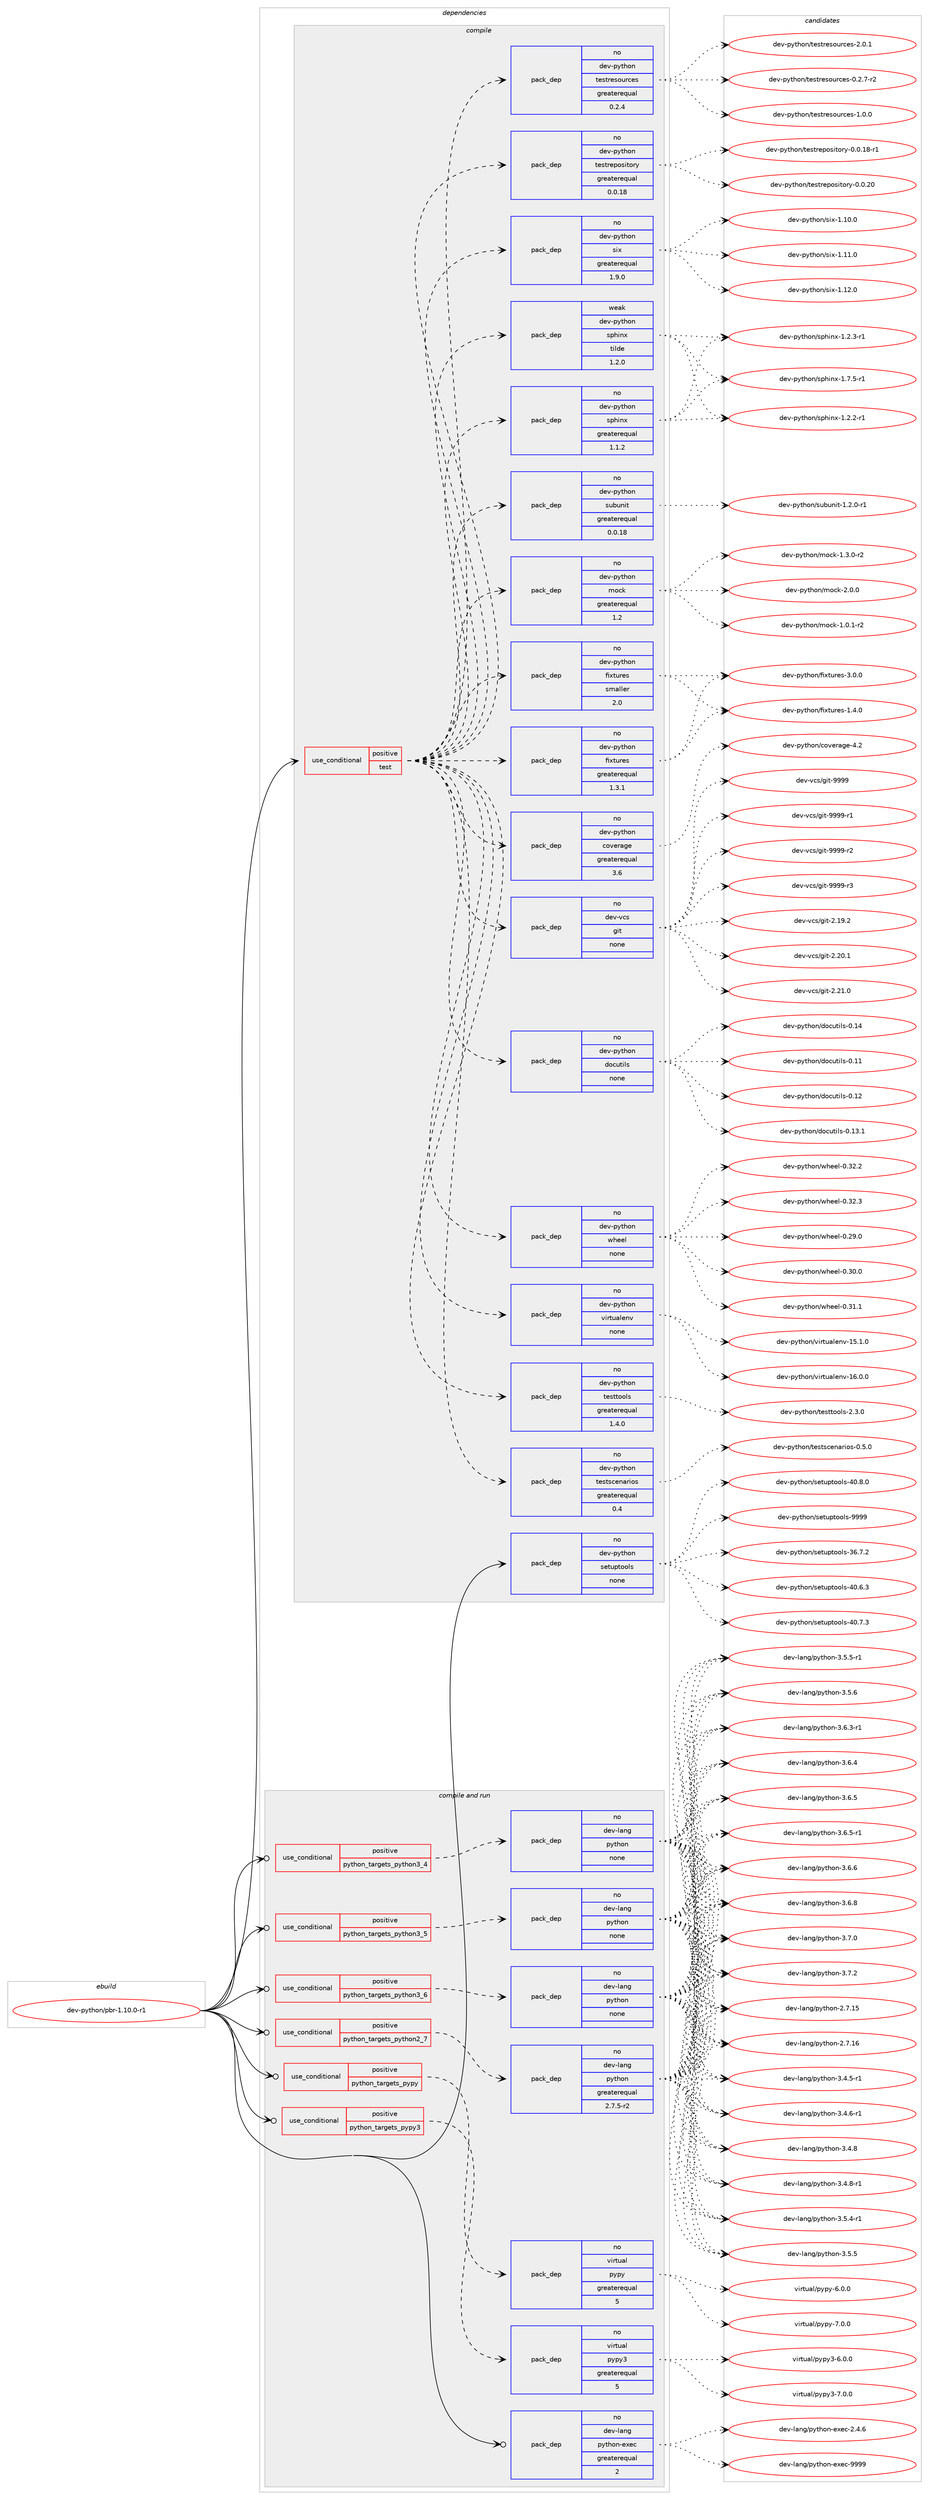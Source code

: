 digraph prolog {

# *************
# Graph options
# *************

newrank=true;
concentrate=true;
compound=true;
graph [rankdir=LR,fontname=Helvetica,fontsize=10,ranksep=1.5];#, ranksep=2.5, nodesep=0.2];
edge  [arrowhead=vee];
node  [fontname=Helvetica,fontsize=10];

# **********
# The ebuild
# **********

subgraph cluster_leftcol {
color=gray;
rank=same;
label=<<i>ebuild</i>>;
id [label="dev-python/pbr-1.10.0-r1", color=red, width=4, href="../dev-python/pbr-1.10.0-r1.svg"];
}

# ****************
# The dependencies
# ****************

subgraph cluster_midcol {
color=gray;
label=<<i>dependencies</i>>;
subgraph cluster_compile {
fillcolor="#eeeeee";
style=filled;
label=<<i>compile</i>>;
subgraph cond379169 {
dependency1424754 [label=<<TABLE BORDER="0" CELLBORDER="1" CELLSPACING="0" CELLPADDING="4"><TR><TD ROWSPAN="3" CELLPADDING="10">use_conditional</TD></TR><TR><TD>positive</TD></TR><TR><TD>test</TD></TR></TABLE>>, shape=none, color=red];
subgraph pack1022275 {
dependency1424755 [label=<<TABLE BORDER="0" CELLBORDER="1" CELLSPACING="0" CELLPADDING="4" WIDTH="220"><TR><TD ROWSPAN="6" CELLPADDING="30">pack_dep</TD></TR><TR><TD WIDTH="110">no</TD></TR><TR><TD>dev-python</TD></TR><TR><TD>coverage</TD></TR><TR><TD>greaterequal</TD></TR><TR><TD>3.6</TD></TR></TABLE>>, shape=none, color=blue];
}
dependency1424754:e -> dependency1424755:w [weight=20,style="dashed",arrowhead="vee"];
subgraph pack1022276 {
dependency1424756 [label=<<TABLE BORDER="0" CELLBORDER="1" CELLSPACING="0" CELLPADDING="4" WIDTH="220"><TR><TD ROWSPAN="6" CELLPADDING="30">pack_dep</TD></TR><TR><TD WIDTH="110">no</TD></TR><TR><TD>dev-python</TD></TR><TR><TD>fixtures</TD></TR><TR><TD>greaterequal</TD></TR><TR><TD>1.3.1</TD></TR></TABLE>>, shape=none, color=blue];
}
dependency1424754:e -> dependency1424756:w [weight=20,style="dashed",arrowhead="vee"];
subgraph pack1022277 {
dependency1424757 [label=<<TABLE BORDER="0" CELLBORDER="1" CELLSPACING="0" CELLPADDING="4" WIDTH="220"><TR><TD ROWSPAN="6" CELLPADDING="30">pack_dep</TD></TR><TR><TD WIDTH="110">no</TD></TR><TR><TD>dev-python</TD></TR><TR><TD>fixtures</TD></TR><TR><TD>smaller</TD></TR><TR><TD>2.0</TD></TR></TABLE>>, shape=none, color=blue];
}
dependency1424754:e -> dependency1424757:w [weight=20,style="dashed",arrowhead="vee"];
subgraph pack1022278 {
dependency1424758 [label=<<TABLE BORDER="0" CELLBORDER="1" CELLSPACING="0" CELLPADDING="4" WIDTH="220"><TR><TD ROWSPAN="6" CELLPADDING="30">pack_dep</TD></TR><TR><TD WIDTH="110">no</TD></TR><TR><TD>dev-python</TD></TR><TR><TD>mock</TD></TR><TR><TD>greaterequal</TD></TR><TR><TD>1.2</TD></TR></TABLE>>, shape=none, color=blue];
}
dependency1424754:e -> dependency1424758:w [weight=20,style="dashed",arrowhead="vee"];
subgraph pack1022279 {
dependency1424759 [label=<<TABLE BORDER="0" CELLBORDER="1" CELLSPACING="0" CELLPADDING="4" WIDTH="220"><TR><TD ROWSPAN="6" CELLPADDING="30">pack_dep</TD></TR><TR><TD WIDTH="110">no</TD></TR><TR><TD>dev-python</TD></TR><TR><TD>subunit</TD></TR><TR><TD>greaterequal</TD></TR><TR><TD>0.0.18</TD></TR></TABLE>>, shape=none, color=blue];
}
dependency1424754:e -> dependency1424759:w [weight=20,style="dashed",arrowhead="vee"];
subgraph pack1022280 {
dependency1424760 [label=<<TABLE BORDER="0" CELLBORDER="1" CELLSPACING="0" CELLPADDING="4" WIDTH="220"><TR><TD ROWSPAN="6" CELLPADDING="30">pack_dep</TD></TR><TR><TD WIDTH="110">no</TD></TR><TR><TD>dev-python</TD></TR><TR><TD>sphinx</TD></TR><TR><TD>greaterequal</TD></TR><TR><TD>1.1.2</TD></TR></TABLE>>, shape=none, color=blue];
}
dependency1424754:e -> dependency1424760:w [weight=20,style="dashed",arrowhead="vee"];
subgraph pack1022281 {
dependency1424761 [label=<<TABLE BORDER="0" CELLBORDER="1" CELLSPACING="0" CELLPADDING="4" WIDTH="220"><TR><TD ROWSPAN="6" CELLPADDING="30">pack_dep</TD></TR><TR><TD WIDTH="110">weak</TD></TR><TR><TD>dev-python</TD></TR><TR><TD>sphinx</TD></TR><TR><TD>tilde</TD></TR><TR><TD>1.2.0</TD></TR></TABLE>>, shape=none, color=blue];
}
dependency1424754:e -> dependency1424761:w [weight=20,style="dashed",arrowhead="vee"];
subgraph pack1022282 {
dependency1424762 [label=<<TABLE BORDER="0" CELLBORDER="1" CELLSPACING="0" CELLPADDING="4" WIDTH="220"><TR><TD ROWSPAN="6" CELLPADDING="30">pack_dep</TD></TR><TR><TD WIDTH="110">no</TD></TR><TR><TD>dev-python</TD></TR><TR><TD>six</TD></TR><TR><TD>greaterequal</TD></TR><TR><TD>1.9.0</TD></TR></TABLE>>, shape=none, color=blue];
}
dependency1424754:e -> dependency1424762:w [weight=20,style="dashed",arrowhead="vee"];
subgraph pack1022283 {
dependency1424763 [label=<<TABLE BORDER="0" CELLBORDER="1" CELLSPACING="0" CELLPADDING="4" WIDTH="220"><TR><TD ROWSPAN="6" CELLPADDING="30">pack_dep</TD></TR><TR><TD WIDTH="110">no</TD></TR><TR><TD>dev-python</TD></TR><TR><TD>testrepository</TD></TR><TR><TD>greaterequal</TD></TR><TR><TD>0.0.18</TD></TR></TABLE>>, shape=none, color=blue];
}
dependency1424754:e -> dependency1424763:w [weight=20,style="dashed",arrowhead="vee"];
subgraph pack1022284 {
dependency1424764 [label=<<TABLE BORDER="0" CELLBORDER="1" CELLSPACING="0" CELLPADDING="4" WIDTH="220"><TR><TD ROWSPAN="6" CELLPADDING="30">pack_dep</TD></TR><TR><TD WIDTH="110">no</TD></TR><TR><TD>dev-python</TD></TR><TR><TD>testresources</TD></TR><TR><TD>greaterequal</TD></TR><TR><TD>0.2.4</TD></TR></TABLE>>, shape=none, color=blue];
}
dependency1424754:e -> dependency1424764:w [weight=20,style="dashed",arrowhead="vee"];
subgraph pack1022285 {
dependency1424765 [label=<<TABLE BORDER="0" CELLBORDER="1" CELLSPACING="0" CELLPADDING="4" WIDTH="220"><TR><TD ROWSPAN="6" CELLPADDING="30">pack_dep</TD></TR><TR><TD WIDTH="110">no</TD></TR><TR><TD>dev-python</TD></TR><TR><TD>testscenarios</TD></TR><TR><TD>greaterequal</TD></TR><TR><TD>0.4</TD></TR></TABLE>>, shape=none, color=blue];
}
dependency1424754:e -> dependency1424765:w [weight=20,style="dashed",arrowhead="vee"];
subgraph pack1022286 {
dependency1424766 [label=<<TABLE BORDER="0" CELLBORDER="1" CELLSPACING="0" CELLPADDING="4" WIDTH="220"><TR><TD ROWSPAN="6" CELLPADDING="30">pack_dep</TD></TR><TR><TD WIDTH="110">no</TD></TR><TR><TD>dev-python</TD></TR><TR><TD>testtools</TD></TR><TR><TD>greaterequal</TD></TR><TR><TD>1.4.0</TD></TR></TABLE>>, shape=none, color=blue];
}
dependency1424754:e -> dependency1424766:w [weight=20,style="dashed",arrowhead="vee"];
subgraph pack1022287 {
dependency1424767 [label=<<TABLE BORDER="0" CELLBORDER="1" CELLSPACING="0" CELLPADDING="4" WIDTH="220"><TR><TD ROWSPAN="6" CELLPADDING="30">pack_dep</TD></TR><TR><TD WIDTH="110">no</TD></TR><TR><TD>dev-python</TD></TR><TR><TD>virtualenv</TD></TR><TR><TD>none</TD></TR><TR><TD></TD></TR></TABLE>>, shape=none, color=blue];
}
dependency1424754:e -> dependency1424767:w [weight=20,style="dashed",arrowhead="vee"];
subgraph pack1022288 {
dependency1424768 [label=<<TABLE BORDER="0" CELLBORDER="1" CELLSPACING="0" CELLPADDING="4" WIDTH="220"><TR><TD ROWSPAN="6" CELLPADDING="30">pack_dep</TD></TR><TR><TD WIDTH="110">no</TD></TR><TR><TD>dev-python</TD></TR><TR><TD>wheel</TD></TR><TR><TD>none</TD></TR><TR><TD></TD></TR></TABLE>>, shape=none, color=blue];
}
dependency1424754:e -> dependency1424768:w [weight=20,style="dashed",arrowhead="vee"];
subgraph pack1022289 {
dependency1424769 [label=<<TABLE BORDER="0" CELLBORDER="1" CELLSPACING="0" CELLPADDING="4" WIDTH="220"><TR><TD ROWSPAN="6" CELLPADDING="30">pack_dep</TD></TR><TR><TD WIDTH="110">no</TD></TR><TR><TD>dev-python</TD></TR><TR><TD>docutils</TD></TR><TR><TD>none</TD></TR><TR><TD></TD></TR></TABLE>>, shape=none, color=blue];
}
dependency1424754:e -> dependency1424769:w [weight=20,style="dashed",arrowhead="vee"];
subgraph pack1022290 {
dependency1424770 [label=<<TABLE BORDER="0" CELLBORDER="1" CELLSPACING="0" CELLPADDING="4" WIDTH="220"><TR><TD ROWSPAN="6" CELLPADDING="30">pack_dep</TD></TR><TR><TD WIDTH="110">no</TD></TR><TR><TD>dev-vcs</TD></TR><TR><TD>git</TD></TR><TR><TD>none</TD></TR><TR><TD></TD></TR></TABLE>>, shape=none, color=blue];
}
dependency1424754:e -> dependency1424770:w [weight=20,style="dashed",arrowhead="vee"];
}
id:e -> dependency1424754:w [weight=20,style="solid",arrowhead="vee"];
subgraph pack1022291 {
dependency1424771 [label=<<TABLE BORDER="0" CELLBORDER="1" CELLSPACING="0" CELLPADDING="4" WIDTH="220"><TR><TD ROWSPAN="6" CELLPADDING="30">pack_dep</TD></TR><TR><TD WIDTH="110">no</TD></TR><TR><TD>dev-python</TD></TR><TR><TD>setuptools</TD></TR><TR><TD>none</TD></TR><TR><TD></TD></TR></TABLE>>, shape=none, color=blue];
}
id:e -> dependency1424771:w [weight=20,style="solid",arrowhead="vee"];
}
subgraph cluster_compileandrun {
fillcolor="#eeeeee";
style=filled;
label=<<i>compile and run</i>>;
subgraph cond379170 {
dependency1424772 [label=<<TABLE BORDER="0" CELLBORDER="1" CELLSPACING="0" CELLPADDING="4"><TR><TD ROWSPAN="3" CELLPADDING="10">use_conditional</TD></TR><TR><TD>positive</TD></TR><TR><TD>python_targets_pypy</TD></TR></TABLE>>, shape=none, color=red];
subgraph pack1022292 {
dependency1424773 [label=<<TABLE BORDER="0" CELLBORDER="1" CELLSPACING="0" CELLPADDING="4" WIDTH="220"><TR><TD ROWSPAN="6" CELLPADDING="30">pack_dep</TD></TR><TR><TD WIDTH="110">no</TD></TR><TR><TD>virtual</TD></TR><TR><TD>pypy</TD></TR><TR><TD>greaterequal</TD></TR><TR><TD>5</TD></TR></TABLE>>, shape=none, color=blue];
}
dependency1424772:e -> dependency1424773:w [weight=20,style="dashed",arrowhead="vee"];
}
id:e -> dependency1424772:w [weight=20,style="solid",arrowhead="odotvee"];
subgraph cond379171 {
dependency1424774 [label=<<TABLE BORDER="0" CELLBORDER="1" CELLSPACING="0" CELLPADDING="4"><TR><TD ROWSPAN="3" CELLPADDING="10">use_conditional</TD></TR><TR><TD>positive</TD></TR><TR><TD>python_targets_pypy3</TD></TR></TABLE>>, shape=none, color=red];
subgraph pack1022293 {
dependency1424775 [label=<<TABLE BORDER="0" CELLBORDER="1" CELLSPACING="0" CELLPADDING="4" WIDTH="220"><TR><TD ROWSPAN="6" CELLPADDING="30">pack_dep</TD></TR><TR><TD WIDTH="110">no</TD></TR><TR><TD>virtual</TD></TR><TR><TD>pypy3</TD></TR><TR><TD>greaterequal</TD></TR><TR><TD>5</TD></TR></TABLE>>, shape=none, color=blue];
}
dependency1424774:e -> dependency1424775:w [weight=20,style="dashed",arrowhead="vee"];
}
id:e -> dependency1424774:w [weight=20,style="solid",arrowhead="odotvee"];
subgraph cond379172 {
dependency1424776 [label=<<TABLE BORDER="0" CELLBORDER="1" CELLSPACING="0" CELLPADDING="4"><TR><TD ROWSPAN="3" CELLPADDING="10">use_conditional</TD></TR><TR><TD>positive</TD></TR><TR><TD>python_targets_python2_7</TD></TR></TABLE>>, shape=none, color=red];
subgraph pack1022294 {
dependency1424777 [label=<<TABLE BORDER="0" CELLBORDER="1" CELLSPACING="0" CELLPADDING="4" WIDTH="220"><TR><TD ROWSPAN="6" CELLPADDING="30">pack_dep</TD></TR><TR><TD WIDTH="110">no</TD></TR><TR><TD>dev-lang</TD></TR><TR><TD>python</TD></TR><TR><TD>greaterequal</TD></TR><TR><TD>2.7.5-r2</TD></TR></TABLE>>, shape=none, color=blue];
}
dependency1424776:e -> dependency1424777:w [weight=20,style="dashed",arrowhead="vee"];
}
id:e -> dependency1424776:w [weight=20,style="solid",arrowhead="odotvee"];
subgraph cond379173 {
dependency1424778 [label=<<TABLE BORDER="0" CELLBORDER="1" CELLSPACING="0" CELLPADDING="4"><TR><TD ROWSPAN="3" CELLPADDING="10">use_conditional</TD></TR><TR><TD>positive</TD></TR><TR><TD>python_targets_python3_4</TD></TR></TABLE>>, shape=none, color=red];
subgraph pack1022295 {
dependency1424779 [label=<<TABLE BORDER="0" CELLBORDER="1" CELLSPACING="0" CELLPADDING="4" WIDTH="220"><TR><TD ROWSPAN="6" CELLPADDING="30">pack_dep</TD></TR><TR><TD WIDTH="110">no</TD></TR><TR><TD>dev-lang</TD></TR><TR><TD>python</TD></TR><TR><TD>none</TD></TR><TR><TD></TD></TR></TABLE>>, shape=none, color=blue];
}
dependency1424778:e -> dependency1424779:w [weight=20,style="dashed",arrowhead="vee"];
}
id:e -> dependency1424778:w [weight=20,style="solid",arrowhead="odotvee"];
subgraph cond379174 {
dependency1424780 [label=<<TABLE BORDER="0" CELLBORDER="1" CELLSPACING="0" CELLPADDING="4"><TR><TD ROWSPAN="3" CELLPADDING="10">use_conditional</TD></TR><TR><TD>positive</TD></TR><TR><TD>python_targets_python3_5</TD></TR></TABLE>>, shape=none, color=red];
subgraph pack1022296 {
dependency1424781 [label=<<TABLE BORDER="0" CELLBORDER="1" CELLSPACING="0" CELLPADDING="4" WIDTH="220"><TR><TD ROWSPAN="6" CELLPADDING="30">pack_dep</TD></TR><TR><TD WIDTH="110">no</TD></TR><TR><TD>dev-lang</TD></TR><TR><TD>python</TD></TR><TR><TD>none</TD></TR><TR><TD></TD></TR></TABLE>>, shape=none, color=blue];
}
dependency1424780:e -> dependency1424781:w [weight=20,style="dashed",arrowhead="vee"];
}
id:e -> dependency1424780:w [weight=20,style="solid",arrowhead="odotvee"];
subgraph cond379175 {
dependency1424782 [label=<<TABLE BORDER="0" CELLBORDER="1" CELLSPACING="0" CELLPADDING="4"><TR><TD ROWSPAN="3" CELLPADDING="10">use_conditional</TD></TR><TR><TD>positive</TD></TR><TR><TD>python_targets_python3_6</TD></TR></TABLE>>, shape=none, color=red];
subgraph pack1022297 {
dependency1424783 [label=<<TABLE BORDER="0" CELLBORDER="1" CELLSPACING="0" CELLPADDING="4" WIDTH="220"><TR><TD ROWSPAN="6" CELLPADDING="30">pack_dep</TD></TR><TR><TD WIDTH="110">no</TD></TR><TR><TD>dev-lang</TD></TR><TR><TD>python</TD></TR><TR><TD>none</TD></TR><TR><TD></TD></TR></TABLE>>, shape=none, color=blue];
}
dependency1424782:e -> dependency1424783:w [weight=20,style="dashed",arrowhead="vee"];
}
id:e -> dependency1424782:w [weight=20,style="solid",arrowhead="odotvee"];
subgraph pack1022298 {
dependency1424784 [label=<<TABLE BORDER="0" CELLBORDER="1" CELLSPACING="0" CELLPADDING="4" WIDTH="220"><TR><TD ROWSPAN="6" CELLPADDING="30">pack_dep</TD></TR><TR><TD WIDTH="110">no</TD></TR><TR><TD>dev-lang</TD></TR><TR><TD>python-exec</TD></TR><TR><TD>greaterequal</TD></TR><TR><TD>2</TD></TR></TABLE>>, shape=none, color=blue];
}
id:e -> dependency1424784:w [weight=20,style="solid",arrowhead="odotvee"];
}
subgraph cluster_run {
fillcolor="#eeeeee";
style=filled;
label=<<i>run</i>>;
}
}

# **************
# The candidates
# **************

subgraph cluster_choices {
rank=same;
color=gray;
label=<<i>candidates</i>>;

subgraph choice1022275 {
color=black;
nodesep=1;
choice1001011184511212111610411111047991111181011149710310145524650 [label="dev-python/coverage-4.2", color=red, width=4,href="../dev-python/coverage-4.2.svg"];
dependency1424755:e -> choice1001011184511212111610411111047991111181011149710310145524650:w [style=dotted,weight="100"];
}
subgraph choice1022276 {
color=black;
nodesep=1;
choice1001011184511212111610411111047102105120116117114101115454946524648 [label="dev-python/fixtures-1.4.0", color=red, width=4,href="../dev-python/fixtures-1.4.0.svg"];
choice1001011184511212111610411111047102105120116117114101115455146484648 [label="dev-python/fixtures-3.0.0", color=red, width=4,href="../dev-python/fixtures-3.0.0.svg"];
dependency1424756:e -> choice1001011184511212111610411111047102105120116117114101115454946524648:w [style=dotted,weight="100"];
dependency1424756:e -> choice1001011184511212111610411111047102105120116117114101115455146484648:w [style=dotted,weight="100"];
}
subgraph choice1022277 {
color=black;
nodesep=1;
choice1001011184511212111610411111047102105120116117114101115454946524648 [label="dev-python/fixtures-1.4.0", color=red, width=4,href="../dev-python/fixtures-1.4.0.svg"];
choice1001011184511212111610411111047102105120116117114101115455146484648 [label="dev-python/fixtures-3.0.0", color=red, width=4,href="../dev-python/fixtures-3.0.0.svg"];
dependency1424757:e -> choice1001011184511212111610411111047102105120116117114101115454946524648:w [style=dotted,weight="100"];
dependency1424757:e -> choice1001011184511212111610411111047102105120116117114101115455146484648:w [style=dotted,weight="100"];
}
subgraph choice1022278 {
color=black;
nodesep=1;
choice1001011184511212111610411111047109111991074549464846494511450 [label="dev-python/mock-1.0.1-r2", color=red, width=4,href="../dev-python/mock-1.0.1-r2.svg"];
choice1001011184511212111610411111047109111991074549465146484511450 [label="dev-python/mock-1.3.0-r2", color=red, width=4,href="../dev-python/mock-1.3.0-r2.svg"];
choice100101118451121211161041111104710911199107455046484648 [label="dev-python/mock-2.0.0", color=red, width=4,href="../dev-python/mock-2.0.0.svg"];
dependency1424758:e -> choice1001011184511212111610411111047109111991074549464846494511450:w [style=dotted,weight="100"];
dependency1424758:e -> choice1001011184511212111610411111047109111991074549465146484511450:w [style=dotted,weight="100"];
dependency1424758:e -> choice100101118451121211161041111104710911199107455046484648:w [style=dotted,weight="100"];
}
subgraph choice1022279 {
color=black;
nodesep=1;
choice1001011184511212111610411111047115117981171101051164549465046484511449 [label="dev-python/subunit-1.2.0-r1", color=red, width=4,href="../dev-python/subunit-1.2.0-r1.svg"];
dependency1424759:e -> choice1001011184511212111610411111047115117981171101051164549465046484511449:w [style=dotted,weight="100"];
}
subgraph choice1022280 {
color=black;
nodesep=1;
choice10010111845112121116104111110471151121041051101204549465046504511449 [label="dev-python/sphinx-1.2.2-r1", color=red, width=4,href="../dev-python/sphinx-1.2.2-r1.svg"];
choice10010111845112121116104111110471151121041051101204549465046514511449 [label="dev-python/sphinx-1.2.3-r1", color=red, width=4,href="../dev-python/sphinx-1.2.3-r1.svg"];
choice10010111845112121116104111110471151121041051101204549465546534511449 [label="dev-python/sphinx-1.7.5-r1", color=red, width=4,href="../dev-python/sphinx-1.7.5-r1.svg"];
dependency1424760:e -> choice10010111845112121116104111110471151121041051101204549465046504511449:w [style=dotted,weight="100"];
dependency1424760:e -> choice10010111845112121116104111110471151121041051101204549465046514511449:w [style=dotted,weight="100"];
dependency1424760:e -> choice10010111845112121116104111110471151121041051101204549465546534511449:w [style=dotted,weight="100"];
}
subgraph choice1022281 {
color=black;
nodesep=1;
choice10010111845112121116104111110471151121041051101204549465046504511449 [label="dev-python/sphinx-1.2.2-r1", color=red, width=4,href="../dev-python/sphinx-1.2.2-r1.svg"];
choice10010111845112121116104111110471151121041051101204549465046514511449 [label="dev-python/sphinx-1.2.3-r1", color=red, width=4,href="../dev-python/sphinx-1.2.3-r1.svg"];
choice10010111845112121116104111110471151121041051101204549465546534511449 [label="dev-python/sphinx-1.7.5-r1", color=red, width=4,href="../dev-python/sphinx-1.7.5-r1.svg"];
dependency1424761:e -> choice10010111845112121116104111110471151121041051101204549465046504511449:w [style=dotted,weight="100"];
dependency1424761:e -> choice10010111845112121116104111110471151121041051101204549465046514511449:w [style=dotted,weight="100"];
dependency1424761:e -> choice10010111845112121116104111110471151121041051101204549465546534511449:w [style=dotted,weight="100"];
}
subgraph choice1022282 {
color=black;
nodesep=1;
choice100101118451121211161041111104711510512045494649484648 [label="dev-python/six-1.10.0", color=red, width=4,href="../dev-python/six-1.10.0.svg"];
choice100101118451121211161041111104711510512045494649494648 [label="dev-python/six-1.11.0", color=red, width=4,href="../dev-python/six-1.11.0.svg"];
choice100101118451121211161041111104711510512045494649504648 [label="dev-python/six-1.12.0", color=red, width=4,href="../dev-python/six-1.12.0.svg"];
dependency1424762:e -> choice100101118451121211161041111104711510512045494649484648:w [style=dotted,weight="100"];
dependency1424762:e -> choice100101118451121211161041111104711510512045494649494648:w [style=dotted,weight="100"];
dependency1424762:e -> choice100101118451121211161041111104711510512045494649504648:w [style=dotted,weight="100"];
}
subgraph choice1022283 {
color=black;
nodesep=1;
choice1001011184511212111610411111047116101115116114101112111115105116111114121454846484649564511449 [label="dev-python/testrepository-0.0.18-r1", color=red, width=4,href="../dev-python/testrepository-0.0.18-r1.svg"];
choice100101118451121211161041111104711610111511611410111211111510511611111412145484648465048 [label="dev-python/testrepository-0.0.20", color=red, width=4,href="../dev-python/testrepository-0.0.20.svg"];
dependency1424763:e -> choice1001011184511212111610411111047116101115116114101112111115105116111114121454846484649564511449:w [style=dotted,weight="100"];
dependency1424763:e -> choice100101118451121211161041111104711610111511611410111211111510511611111412145484648465048:w [style=dotted,weight="100"];
}
subgraph choice1022284 {
color=black;
nodesep=1;
choice1001011184511212111610411111047116101115116114101115111117114991011154548465046554511450 [label="dev-python/testresources-0.2.7-r2", color=red, width=4,href="../dev-python/testresources-0.2.7-r2.svg"];
choice100101118451121211161041111104711610111511611410111511111711499101115454946484648 [label="dev-python/testresources-1.0.0", color=red, width=4,href="../dev-python/testresources-1.0.0.svg"];
choice100101118451121211161041111104711610111511611410111511111711499101115455046484649 [label="dev-python/testresources-2.0.1", color=red, width=4,href="../dev-python/testresources-2.0.1.svg"];
dependency1424764:e -> choice1001011184511212111610411111047116101115116114101115111117114991011154548465046554511450:w [style=dotted,weight="100"];
dependency1424764:e -> choice100101118451121211161041111104711610111511611410111511111711499101115454946484648:w [style=dotted,weight="100"];
dependency1424764:e -> choice100101118451121211161041111104711610111511611410111511111711499101115455046484649:w [style=dotted,weight="100"];
}
subgraph choice1022285 {
color=black;
nodesep=1;
choice10010111845112121116104111110471161011151161159910111097114105111115454846534648 [label="dev-python/testscenarios-0.5.0", color=red, width=4,href="../dev-python/testscenarios-0.5.0.svg"];
dependency1424765:e -> choice10010111845112121116104111110471161011151161159910111097114105111115454846534648:w [style=dotted,weight="100"];
}
subgraph choice1022286 {
color=black;
nodesep=1;
choice1001011184511212111610411111047116101115116116111111108115455046514648 [label="dev-python/testtools-2.3.0", color=red, width=4,href="../dev-python/testtools-2.3.0.svg"];
dependency1424766:e -> choice1001011184511212111610411111047116101115116116111111108115455046514648:w [style=dotted,weight="100"];
}
subgraph choice1022287 {
color=black;
nodesep=1;
choice10010111845112121116104111110471181051141161179710810111011845495346494648 [label="dev-python/virtualenv-15.1.0", color=red, width=4,href="../dev-python/virtualenv-15.1.0.svg"];
choice10010111845112121116104111110471181051141161179710810111011845495446484648 [label="dev-python/virtualenv-16.0.0", color=red, width=4,href="../dev-python/virtualenv-16.0.0.svg"];
dependency1424767:e -> choice10010111845112121116104111110471181051141161179710810111011845495346494648:w [style=dotted,weight="100"];
dependency1424767:e -> choice10010111845112121116104111110471181051141161179710810111011845495446484648:w [style=dotted,weight="100"];
}
subgraph choice1022288 {
color=black;
nodesep=1;
choice100101118451121211161041111104711910410110110845484650574648 [label="dev-python/wheel-0.29.0", color=red, width=4,href="../dev-python/wheel-0.29.0.svg"];
choice100101118451121211161041111104711910410110110845484651484648 [label="dev-python/wheel-0.30.0", color=red, width=4,href="../dev-python/wheel-0.30.0.svg"];
choice100101118451121211161041111104711910410110110845484651494649 [label="dev-python/wheel-0.31.1", color=red, width=4,href="../dev-python/wheel-0.31.1.svg"];
choice100101118451121211161041111104711910410110110845484651504650 [label="dev-python/wheel-0.32.2", color=red, width=4,href="../dev-python/wheel-0.32.2.svg"];
choice100101118451121211161041111104711910410110110845484651504651 [label="dev-python/wheel-0.32.3", color=red, width=4,href="../dev-python/wheel-0.32.3.svg"];
dependency1424768:e -> choice100101118451121211161041111104711910410110110845484650574648:w [style=dotted,weight="100"];
dependency1424768:e -> choice100101118451121211161041111104711910410110110845484651484648:w [style=dotted,weight="100"];
dependency1424768:e -> choice100101118451121211161041111104711910410110110845484651494649:w [style=dotted,weight="100"];
dependency1424768:e -> choice100101118451121211161041111104711910410110110845484651504650:w [style=dotted,weight="100"];
dependency1424768:e -> choice100101118451121211161041111104711910410110110845484651504651:w [style=dotted,weight="100"];
}
subgraph choice1022289 {
color=black;
nodesep=1;
choice1001011184511212111610411111047100111991171161051081154548464949 [label="dev-python/docutils-0.11", color=red, width=4,href="../dev-python/docutils-0.11.svg"];
choice1001011184511212111610411111047100111991171161051081154548464950 [label="dev-python/docutils-0.12", color=red, width=4,href="../dev-python/docutils-0.12.svg"];
choice10010111845112121116104111110471001119911711610510811545484649514649 [label="dev-python/docutils-0.13.1", color=red, width=4,href="../dev-python/docutils-0.13.1.svg"];
choice1001011184511212111610411111047100111991171161051081154548464952 [label="dev-python/docutils-0.14", color=red, width=4,href="../dev-python/docutils-0.14.svg"];
dependency1424769:e -> choice1001011184511212111610411111047100111991171161051081154548464949:w [style=dotted,weight="100"];
dependency1424769:e -> choice1001011184511212111610411111047100111991171161051081154548464950:w [style=dotted,weight="100"];
dependency1424769:e -> choice10010111845112121116104111110471001119911711610510811545484649514649:w [style=dotted,weight="100"];
dependency1424769:e -> choice1001011184511212111610411111047100111991171161051081154548464952:w [style=dotted,weight="100"];
}
subgraph choice1022290 {
color=black;
nodesep=1;
choice10010111845118991154710310511645504649574650 [label="dev-vcs/git-2.19.2", color=red, width=4,href="../dev-vcs/git-2.19.2.svg"];
choice10010111845118991154710310511645504650484649 [label="dev-vcs/git-2.20.1", color=red, width=4,href="../dev-vcs/git-2.20.1.svg"];
choice10010111845118991154710310511645504650494648 [label="dev-vcs/git-2.21.0", color=red, width=4,href="../dev-vcs/git-2.21.0.svg"];
choice1001011184511899115471031051164557575757 [label="dev-vcs/git-9999", color=red, width=4,href="../dev-vcs/git-9999.svg"];
choice10010111845118991154710310511645575757574511449 [label="dev-vcs/git-9999-r1", color=red, width=4,href="../dev-vcs/git-9999-r1.svg"];
choice10010111845118991154710310511645575757574511450 [label="dev-vcs/git-9999-r2", color=red, width=4,href="../dev-vcs/git-9999-r2.svg"];
choice10010111845118991154710310511645575757574511451 [label="dev-vcs/git-9999-r3", color=red, width=4,href="../dev-vcs/git-9999-r3.svg"];
dependency1424770:e -> choice10010111845118991154710310511645504649574650:w [style=dotted,weight="100"];
dependency1424770:e -> choice10010111845118991154710310511645504650484649:w [style=dotted,weight="100"];
dependency1424770:e -> choice10010111845118991154710310511645504650494648:w [style=dotted,weight="100"];
dependency1424770:e -> choice1001011184511899115471031051164557575757:w [style=dotted,weight="100"];
dependency1424770:e -> choice10010111845118991154710310511645575757574511449:w [style=dotted,weight="100"];
dependency1424770:e -> choice10010111845118991154710310511645575757574511450:w [style=dotted,weight="100"];
dependency1424770:e -> choice10010111845118991154710310511645575757574511451:w [style=dotted,weight="100"];
}
subgraph choice1022291 {
color=black;
nodesep=1;
choice100101118451121211161041111104711510111611711211611111110811545515446554650 [label="dev-python/setuptools-36.7.2", color=red, width=4,href="../dev-python/setuptools-36.7.2.svg"];
choice100101118451121211161041111104711510111611711211611111110811545524846544651 [label="dev-python/setuptools-40.6.3", color=red, width=4,href="../dev-python/setuptools-40.6.3.svg"];
choice100101118451121211161041111104711510111611711211611111110811545524846554651 [label="dev-python/setuptools-40.7.3", color=red, width=4,href="../dev-python/setuptools-40.7.3.svg"];
choice100101118451121211161041111104711510111611711211611111110811545524846564648 [label="dev-python/setuptools-40.8.0", color=red, width=4,href="../dev-python/setuptools-40.8.0.svg"];
choice10010111845112121116104111110471151011161171121161111111081154557575757 [label="dev-python/setuptools-9999", color=red, width=4,href="../dev-python/setuptools-9999.svg"];
dependency1424771:e -> choice100101118451121211161041111104711510111611711211611111110811545515446554650:w [style=dotted,weight="100"];
dependency1424771:e -> choice100101118451121211161041111104711510111611711211611111110811545524846544651:w [style=dotted,weight="100"];
dependency1424771:e -> choice100101118451121211161041111104711510111611711211611111110811545524846554651:w [style=dotted,weight="100"];
dependency1424771:e -> choice100101118451121211161041111104711510111611711211611111110811545524846564648:w [style=dotted,weight="100"];
dependency1424771:e -> choice10010111845112121116104111110471151011161171121161111111081154557575757:w [style=dotted,weight="100"];
}
subgraph choice1022292 {
color=black;
nodesep=1;
choice1181051141161179710847112121112121455446484648 [label="virtual/pypy-6.0.0", color=red, width=4,href="../virtual/pypy-6.0.0.svg"];
choice1181051141161179710847112121112121455546484648 [label="virtual/pypy-7.0.0", color=red, width=4,href="../virtual/pypy-7.0.0.svg"];
dependency1424773:e -> choice1181051141161179710847112121112121455446484648:w [style=dotted,weight="100"];
dependency1424773:e -> choice1181051141161179710847112121112121455546484648:w [style=dotted,weight="100"];
}
subgraph choice1022293 {
color=black;
nodesep=1;
choice118105114116117971084711212111212151455446484648 [label="virtual/pypy3-6.0.0", color=red, width=4,href="../virtual/pypy3-6.0.0.svg"];
choice118105114116117971084711212111212151455546484648 [label="virtual/pypy3-7.0.0", color=red, width=4,href="../virtual/pypy3-7.0.0.svg"];
dependency1424775:e -> choice118105114116117971084711212111212151455446484648:w [style=dotted,weight="100"];
dependency1424775:e -> choice118105114116117971084711212111212151455546484648:w [style=dotted,weight="100"];
}
subgraph choice1022294 {
color=black;
nodesep=1;
choice10010111845108971101034711212111610411111045504655464953 [label="dev-lang/python-2.7.15", color=red, width=4,href="../dev-lang/python-2.7.15.svg"];
choice10010111845108971101034711212111610411111045504655464954 [label="dev-lang/python-2.7.16", color=red, width=4,href="../dev-lang/python-2.7.16.svg"];
choice1001011184510897110103471121211161041111104551465246534511449 [label="dev-lang/python-3.4.5-r1", color=red, width=4,href="../dev-lang/python-3.4.5-r1.svg"];
choice1001011184510897110103471121211161041111104551465246544511449 [label="dev-lang/python-3.4.6-r1", color=red, width=4,href="../dev-lang/python-3.4.6-r1.svg"];
choice100101118451089711010347112121116104111110455146524656 [label="dev-lang/python-3.4.8", color=red, width=4,href="../dev-lang/python-3.4.8.svg"];
choice1001011184510897110103471121211161041111104551465246564511449 [label="dev-lang/python-3.4.8-r1", color=red, width=4,href="../dev-lang/python-3.4.8-r1.svg"];
choice1001011184510897110103471121211161041111104551465346524511449 [label="dev-lang/python-3.5.4-r1", color=red, width=4,href="../dev-lang/python-3.5.4-r1.svg"];
choice100101118451089711010347112121116104111110455146534653 [label="dev-lang/python-3.5.5", color=red, width=4,href="../dev-lang/python-3.5.5.svg"];
choice1001011184510897110103471121211161041111104551465346534511449 [label="dev-lang/python-3.5.5-r1", color=red, width=4,href="../dev-lang/python-3.5.5-r1.svg"];
choice100101118451089711010347112121116104111110455146534654 [label="dev-lang/python-3.5.6", color=red, width=4,href="../dev-lang/python-3.5.6.svg"];
choice1001011184510897110103471121211161041111104551465446514511449 [label="dev-lang/python-3.6.3-r1", color=red, width=4,href="../dev-lang/python-3.6.3-r1.svg"];
choice100101118451089711010347112121116104111110455146544652 [label="dev-lang/python-3.6.4", color=red, width=4,href="../dev-lang/python-3.6.4.svg"];
choice100101118451089711010347112121116104111110455146544653 [label="dev-lang/python-3.6.5", color=red, width=4,href="../dev-lang/python-3.6.5.svg"];
choice1001011184510897110103471121211161041111104551465446534511449 [label="dev-lang/python-3.6.5-r1", color=red, width=4,href="../dev-lang/python-3.6.5-r1.svg"];
choice100101118451089711010347112121116104111110455146544654 [label="dev-lang/python-3.6.6", color=red, width=4,href="../dev-lang/python-3.6.6.svg"];
choice100101118451089711010347112121116104111110455146544656 [label="dev-lang/python-3.6.8", color=red, width=4,href="../dev-lang/python-3.6.8.svg"];
choice100101118451089711010347112121116104111110455146554648 [label="dev-lang/python-3.7.0", color=red, width=4,href="../dev-lang/python-3.7.0.svg"];
choice100101118451089711010347112121116104111110455146554650 [label="dev-lang/python-3.7.2", color=red, width=4,href="../dev-lang/python-3.7.2.svg"];
dependency1424777:e -> choice10010111845108971101034711212111610411111045504655464953:w [style=dotted,weight="100"];
dependency1424777:e -> choice10010111845108971101034711212111610411111045504655464954:w [style=dotted,weight="100"];
dependency1424777:e -> choice1001011184510897110103471121211161041111104551465246534511449:w [style=dotted,weight="100"];
dependency1424777:e -> choice1001011184510897110103471121211161041111104551465246544511449:w [style=dotted,weight="100"];
dependency1424777:e -> choice100101118451089711010347112121116104111110455146524656:w [style=dotted,weight="100"];
dependency1424777:e -> choice1001011184510897110103471121211161041111104551465246564511449:w [style=dotted,weight="100"];
dependency1424777:e -> choice1001011184510897110103471121211161041111104551465346524511449:w [style=dotted,weight="100"];
dependency1424777:e -> choice100101118451089711010347112121116104111110455146534653:w [style=dotted,weight="100"];
dependency1424777:e -> choice1001011184510897110103471121211161041111104551465346534511449:w [style=dotted,weight="100"];
dependency1424777:e -> choice100101118451089711010347112121116104111110455146534654:w [style=dotted,weight="100"];
dependency1424777:e -> choice1001011184510897110103471121211161041111104551465446514511449:w [style=dotted,weight="100"];
dependency1424777:e -> choice100101118451089711010347112121116104111110455146544652:w [style=dotted,weight="100"];
dependency1424777:e -> choice100101118451089711010347112121116104111110455146544653:w [style=dotted,weight="100"];
dependency1424777:e -> choice1001011184510897110103471121211161041111104551465446534511449:w [style=dotted,weight="100"];
dependency1424777:e -> choice100101118451089711010347112121116104111110455146544654:w [style=dotted,weight="100"];
dependency1424777:e -> choice100101118451089711010347112121116104111110455146544656:w [style=dotted,weight="100"];
dependency1424777:e -> choice100101118451089711010347112121116104111110455146554648:w [style=dotted,weight="100"];
dependency1424777:e -> choice100101118451089711010347112121116104111110455146554650:w [style=dotted,weight="100"];
}
subgraph choice1022295 {
color=black;
nodesep=1;
choice10010111845108971101034711212111610411111045504655464953 [label="dev-lang/python-2.7.15", color=red, width=4,href="../dev-lang/python-2.7.15.svg"];
choice10010111845108971101034711212111610411111045504655464954 [label="dev-lang/python-2.7.16", color=red, width=4,href="../dev-lang/python-2.7.16.svg"];
choice1001011184510897110103471121211161041111104551465246534511449 [label="dev-lang/python-3.4.5-r1", color=red, width=4,href="../dev-lang/python-3.4.5-r1.svg"];
choice1001011184510897110103471121211161041111104551465246544511449 [label="dev-lang/python-3.4.6-r1", color=red, width=4,href="../dev-lang/python-3.4.6-r1.svg"];
choice100101118451089711010347112121116104111110455146524656 [label="dev-lang/python-3.4.8", color=red, width=4,href="../dev-lang/python-3.4.8.svg"];
choice1001011184510897110103471121211161041111104551465246564511449 [label="dev-lang/python-3.4.8-r1", color=red, width=4,href="../dev-lang/python-3.4.8-r1.svg"];
choice1001011184510897110103471121211161041111104551465346524511449 [label="dev-lang/python-3.5.4-r1", color=red, width=4,href="../dev-lang/python-3.5.4-r1.svg"];
choice100101118451089711010347112121116104111110455146534653 [label="dev-lang/python-3.5.5", color=red, width=4,href="../dev-lang/python-3.5.5.svg"];
choice1001011184510897110103471121211161041111104551465346534511449 [label="dev-lang/python-3.5.5-r1", color=red, width=4,href="../dev-lang/python-3.5.5-r1.svg"];
choice100101118451089711010347112121116104111110455146534654 [label="dev-lang/python-3.5.6", color=red, width=4,href="../dev-lang/python-3.5.6.svg"];
choice1001011184510897110103471121211161041111104551465446514511449 [label="dev-lang/python-3.6.3-r1", color=red, width=4,href="../dev-lang/python-3.6.3-r1.svg"];
choice100101118451089711010347112121116104111110455146544652 [label="dev-lang/python-3.6.4", color=red, width=4,href="../dev-lang/python-3.6.4.svg"];
choice100101118451089711010347112121116104111110455146544653 [label="dev-lang/python-3.6.5", color=red, width=4,href="../dev-lang/python-3.6.5.svg"];
choice1001011184510897110103471121211161041111104551465446534511449 [label="dev-lang/python-3.6.5-r1", color=red, width=4,href="../dev-lang/python-3.6.5-r1.svg"];
choice100101118451089711010347112121116104111110455146544654 [label="dev-lang/python-3.6.6", color=red, width=4,href="../dev-lang/python-3.6.6.svg"];
choice100101118451089711010347112121116104111110455146544656 [label="dev-lang/python-3.6.8", color=red, width=4,href="../dev-lang/python-3.6.8.svg"];
choice100101118451089711010347112121116104111110455146554648 [label="dev-lang/python-3.7.0", color=red, width=4,href="../dev-lang/python-3.7.0.svg"];
choice100101118451089711010347112121116104111110455146554650 [label="dev-lang/python-3.7.2", color=red, width=4,href="../dev-lang/python-3.7.2.svg"];
dependency1424779:e -> choice10010111845108971101034711212111610411111045504655464953:w [style=dotted,weight="100"];
dependency1424779:e -> choice10010111845108971101034711212111610411111045504655464954:w [style=dotted,weight="100"];
dependency1424779:e -> choice1001011184510897110103471121211161041111104551465246534511449:w [style=dotted,weight="100"];
dependency1424779:e -> choice1001011184510897110103471121211161041111104551465246544511449:w [style=dotted,weight="100"];
dependency1424779:e -> choice100101118451089711010347112121116104111110455146524656:w [style=dotted,weight="100"];
dependency1424779:e -> choice1001011184510897110103471121211161041111104551465246564511449:w [style=dotted,weight="100"];
dependency1424779:e -> choice1001011184510897110103471121211161041111104551465346524511449:w [style=dotted,weight="100"];
dependency1424779:e -> choice100101118451089711010347112121116104111110455146534653:w [style=dotted,weight="100"];
dependency1424779:e -> choice1001011184510897110103471121211161041111104551465346534511449:w [style=dotted,weight="100"];
dependency1424779:e -> choice100101118451089711010347112121116104111110455146534654:w [style=dotted,weight="100"];
dependency1424779:e -> choice1001011184510897110103471121211161041111104551465446514511449:w [style=dotted,weight="100"];
dependency1424779:e -> choice100101118451089711010347112121116104111110455146544652:w [style=dotted,weight="100"];
dependency1424779:e -> choice100101118451089711010347112121116104111110455146544653:w [style=dotted,weight="100"];
dependency1424779:e -> choice1001011184510897110103471121211161041111104551465446534511449:w [style=dotted,weight="100"];
dependency1424779:e -> choice100101118451089711010347112121116104111110455146544654:w [style=dotted,weight="100"];
dependency1424779:e -> choice100101118451089711010347112121116104111110455146544656:w [style=dotted,weight="100"];
dependency1424779:e -> choice100101118451089711010347112121116104111110455146554648:w [style=dotted,weight="100"];
dependency1424779:e -> choice100101118451089711010347112121116104111110455146554650:w [style=dotted,weight="100"];
}
subgraph choice1022296 {
color=black;
nodesep=1;
choice10010111845108971101034711212111610411111045504655464953 [label="dev-lang/python-2.7.15", color=red, width=4,href="../dev-lang/python-2.7.15.svg"];
choice10010111845108971101034711212111610411111045504655464954 [label="dev-lang/python-2.7.16", color=red, width=4,href="../dev-lang/python-2.7.16.svg"];
choice1001011184510897110103471121211161041111104551465246534511449 [label="dev-lang/python-3.4.5-r1", color=red, width=4,href="../dev-lang/python-3.4.5-r1.svg"];
choice1001011184510897110103471121211161041111104551465246544511449 [label="dev-lang/python-3.4.6-r1", color=red, width=4,href="../dev-lang/python-3.4.6-r1.svg"];
choice100101118451089711010347112121116104111110455146524656 [label="dev-lang/python-3.4.8", color=red, width=4,href="../dev-lang/python-3.4.8.svg"];
choice1001011184510897110103471121211161041111104551465246564511449 [label="dev-lang/python-3.4.8-r1", color=red, width=4,href="../dev-lang/python-3.4.8-r1.svg"];
choice1001011184510897110103471121211161041111104551465346524511449 [label="dev-lang/python-3.5.4-r1", color=red, width=4,href="../dev-lang/python-3.5.4-r1.svg"];
choice100101118451089711010347112121116104111110455146534653 [label="dev-lang/python-3.5.5", color=red, width=4,href="../dev-lang/python-3.5.5.svg"];
choice1001011184510897110103471121211161041111104551465346534511449 [label="dev-lang/python-3.5.5-r1", color=red, width=4,href="../dev-lang/python-3.5.5-r1.svg"];
choice100101118451089711010347112121116104111110455146534654 [label="dev-lang/python-3.5.6", color=red, width=4,href="../dev-lang/python-3.5.6.svg"];
choice1001011184510897110103471121211161041111104551465446514511449 [label="dev-lang/python-3.6.3-r1", color=red, width=4,href="../dev-lang/python-3.6.3-r1.svg"];
choice100101118451089711010347112121116104111110455146544652 [label="dev-lang/python-3.6.4", color=red, width=4,href="../dev-lang/python-3.6.4.svg"];
choice100101118451089711010347112121116104111110455146544653 [label="dev-lang/python-3.6.5", color=red, width=4,href="../dev-lang/python-3.6.5.svg"];
choice1001011184510897110103471121211161041111104551465446534511449 [label="dev-lang/python-3.6.5-r1", color=red, width=4,href="../dev-lang/python-3.6.5-r1.svg"];
choice100101118451089711010347112121116104111110455146544654 [label="dev-lang/python-3.6.6", color=red, width=4,href="../dev-lang/python-3.6.6.svg"];
choice100101118451089711010347112121116104111110455146544656 [label="dev-lang/python-3.6.8", color=red, width=4,href="../dev-lang/python-3.6.8.svg"];
choice100101118451089711010347112121116104111110455146554648 [label="dev-lang/python-3.7.0", color=red, width=4,href="../dev-lang/python-3.7.0.svg"];
choice100101118451089711010347112121116104111110455146554650 [label="dev-lang/python-3.7.2", color=red, width=4,href="../dev-lang/python-3.7.2.svg"];
dependency1424781:e -> choice10010111845108971101034711212111610411111045504655464953:w [style=dotted,weight="100"];
dependency1424781:e -> choice10010111845108971101034711212111610411111045504655464954:w [style=dotted,weight="100"];
dependency1424781:e -> choice1001011184510897110103471121211161041111104551465246534511449:w [style=dotted,weight="100"];
dependency1424781:e -> choice1001011184510897110103471121211161041111104551465246544511449:w [style=dotted,weight="100"];
dependency1424781:e -> choice100101118451089711010347112121116104111110455146524656:w [style=dotted,weight="100"];
dependency1424781:e -> choice1001011184510897110103471121211161041111104551465246564511449:w [style=dotted,weight="100"];
dependency1424781:e -> choice1001011184510897110103471121211161041111104551465346524511449:w [style=dotted,weight="100"];
dependency1424781:e -> choice100101118451089711010347112121116104111110455146534653:w [style=dotted,weight="100"];
dependency1424781:e -> choice1001011184510897110103471121211161041111104551465346534511449:w [style=dotted,weight="100"];
dependency1424781:e -> choice100101118451089711010347112121116104111110455146534654:w [style=dotted,weight="100"];
dependency1424781:e -> choice1001011184510897110103471121211161041111104551465446514511449:w [style=dotted,weight="100"];
dependency1424781:e -> choice100101118451089711010347112121116104111110455146544652:w [style=dotted,weight="100"];
dependency1424781:e -> choice100101118451089711010347112121116104111110455146544653:w [style=dotted,weight="100"];
dependency1424781:e -> choice1001011184510897110103471121211161041111104551465446534511449:w [style=dotted,weight="100"];
dependency1424781:e -> choice100101118451089711010347112121116104111110455146544654:w [style=dotted,weight="100"];
dependency1424781:e -> choice100101118451089711010347112121116104111110455146544656:w [style=dotted,weight="100"];
dependency1424781:e -> choice100101118451089711010347112121116104111110455146554648:w [style=dotted,weight="100"];
dependency1424781:e -> choice100101118451089711010347112121116104111110455146554650:w [style=dotted,weight="100"];
}
subgraph choice1022297 {
color=black;
nodesep=1;
choice10010111845108971101034711212111610411111045504655464953 [label="dev-lang/python-2.7.15", color=red, width=4,href="../dev-lang/python-2.7.15.svg"];
choice10010111845108971101034711212111610411111045504655464954 [label="dev-lang/python-2.7.16", color=red, width=4,href="../dev-lang/python-2.7.16.svg"];
choice1001011184510897110103471121211161041111104551465246534511449 [label="dev-lang/python-3.4.5-r1", color=red, width=4,href="../dev-lang/python-3.4.5-r1.svg"];
choice1001011184510897110103471121211161041111104551465246544511449 [label="dev-lang/python-3.4.6-r1", color=red, width=4,href="../dev-lang/python-3.4.6-r1.svg"];
choice100101118451089711010347112121116104111110455146524656 [label="dev-lang/python-3.4.8", color=red, width=4,href="../dev-lang/python-3.4.8.svg"];
choice1001011184510897110103471121211161041111104551465246564511449 [label="dev-lang/python-3.4.8-r1", color=red, width=4,href="../dev-lang/python-3.4.8-r1.svg"];
choice1001011184510897110103471121211161041111104551465346524511449 [label="dev-lang/python-3.5.4-r1", color=red, width=4,href="../dev-lang/python-3.5.4-r1.svg"];
choice100101118451089711010347112121116104111110455146534653 [label="dev-lang/python-3.5.5", color=red, width=4,href="../dev-lang/python-3.5.5.svg"];
choice1001011184510897110103471121211161041111104551465346534511449 [label="dev-lang/python-3.5.5-r1", color=red, width=4,href="../dev-lang/python-3.5.5-r1.svg"];
choice100101118451089711010347112121116104111110455146534654 [label="dev-lang/python-3.5.6", color=red, width=4,href="../dev-lang/python-3.5.6.svg"];
choice1001011184510897110103471121211161041111104551465446514511449 [label="dev-lang/python-3.6.3-r1", color=red, width=4,href="../dev-lang/python-3.6.3-r1.svg"];
choice100101118451089711010347112121116104111110455146544652 [label="dev-lang/python-3.6.4", color=red, width=4,href="../dev-lang/python-3.6.4.svg"];
choice100101118451089711010347112121116104111110455146544653 [label="dev-lang/python-3.6.5", color=red, width=4,href="../dev-lang/python-3.6.5.svg"];
choice1001011184510897110103471121211161041111104551465446534511449 [label="dev-lang/python-3.6.5-r1", color=red, width=4,href="../dev-lang/python-3.6.5-r1.svg"];
choice100101118451089711010347112121116104111110455146544654 [label="dev-lang/python-3.6.6", color=red, width=4,href="../dev-lang/python-3.6.6.svg"];
choice100101118451089711010347112121116104111110455146544656 [label="dev-lang/python-3.6.8", color=red, width=4,href="../dev-lang/python-3.6.8.svg"];
choice100101118451089711010347112121116104111110455146554648 [label="dev-lang/python-3.7.0", color=red, width=4,href="../dev-lang/python-3.7.0.svg"];
choice100101118451089711010347112121116104111110455146554650 [label="dev-lang/python-3.7.2", color=red, width=4,href="../dev-lang/python-3.7.2.svg"];
dependency1424783:e -> choice10010111845108971101034711212111610411111045504655464953:w [style=dotted,weight="100"];
dependency1424783:e -> choice10010111845108971101034711212111610411111045504655464954:w [style=dotted,weight="100"];
dependency1424783:e -> choice1001011184510897110103471121211161041111104551465246534511449:w [style=dotted,weight="100"];
dependency1424783:e -> choice1001011184510897110103471121211161041111104551465246544511449:w [style=dotted,weight="100"];
dependency1424783:e -> choice100101118451089711010347112121116104111110455146524656:w [style=dotted,weight="100"];
dependency1424783:e -> choice1001011184510897110103471121211161041111104551465246564511449:w [style=dotted,weight="100"];
dependency1424783:e -> choice1001011184510897110103471121211161041111104551465346524511449:w [style=dotted,weight="100"];
dependency1424783:e -> choice100101118451089711010347112121116104111110455146534653:w [style=dotted,weight="100"];
dependency1424783:e -> choice1001011184510897110103471121211161041111104551465346534511449:w [style=dotted,weight="100"];
dependency1424783:e -> choice100101118451089711010347112121116104111110455146534654:w [style=dotted,weight="100"];
dependency1424783:e -> choice1001011184510897110103471121211161041111104551465446514511449:w [style=dotted,weight="100"];
dependency1424783:e -> choice100101118451089711010347112121116104111110455146544652:w [style=dotted,weight="100"];
dependency1424783:e -> choice100101118451089711010347112121116104111110455146544653:w [style=dotted,weight="100"];
dependency1424783:e -> choice1001011184510897110103471121211161041111104551465446534511449:w [style=dotted,weight="100"];
dependency1424783:e -> choice100101118451089711010347112121116104111110455146544654:w [style=dotted,weight="100"];
dependency1424783:e -> choice100101118451089711010347112121116104111110455146544656:w [style=dotted,weight="100"];
dependency1424783:e -> choice100101118451089711010347112121116104111110455146554648:w [style=dotted,weight="100"];
dependency1424783:e -> choice100101118451089711010347112121116104111110455146554650:w [style=dotted,weight="100"];
}
subgraph choice1022298 {
color=black;
nodesep=1;
choice1001011184510897110103471121211161041111104510112010199455046524654 [label="dev-lang/python-exec-2.4.6", color=red, width=4,href="../dev-lang/python-exec-2.4.6.svg"];
choice10010111845108971101034711212111610411111045101120101994557575757 [label="dev-lang/python-exec-9999", color=red, width=4,href="../dev-lang/python-exec-9999.svg"];
dependency1424784:e -> choice1001011184510897110103471121211161041111104510112010199455046524654:w [style=dotted,weight="100"];
dependency1424784:e -> choice10010111845108971101034711212111610411111045101120101994557575757:w [style=dotted,weight="100"];
}
}

}
